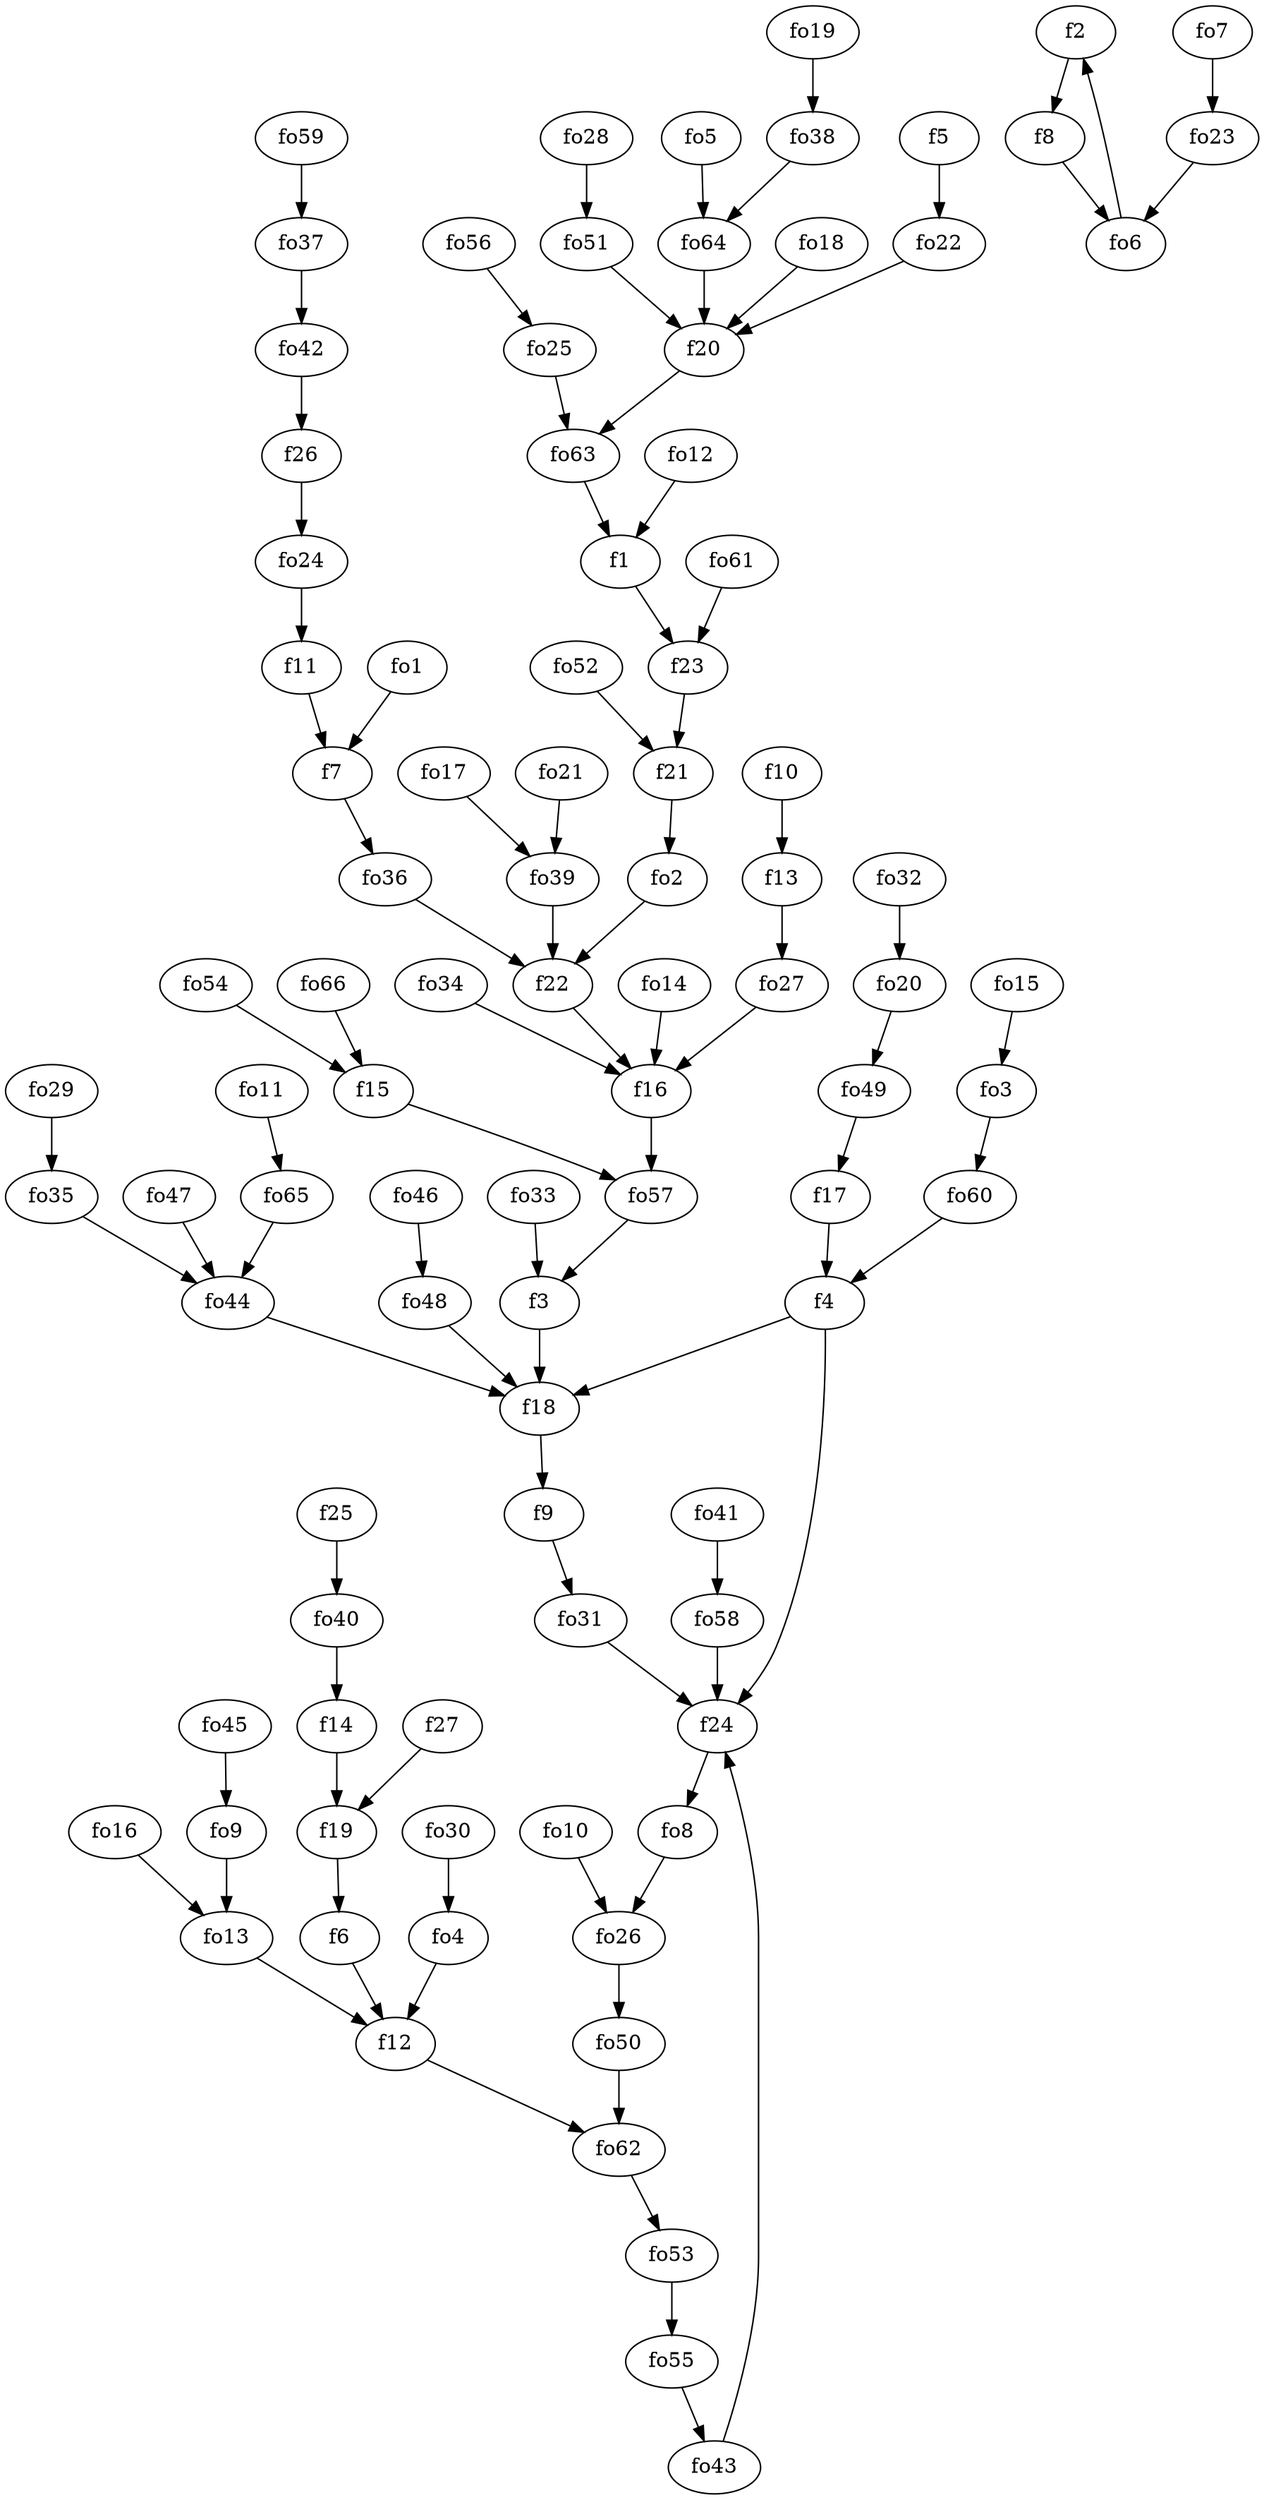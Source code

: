 strict digraph  {
f1;
f2;
f3;
f4;
f5;
f6;
f7;
f8;
f9;
f10;
f11;
f12;
f13;
f14;
f15;
f16;
f17;
f18;
f19;
f20;
f21;
f22;
f23;
f24;
f25;
f26;
f27;
fo1;
fo2;
fo3;
fo4;
fo5;
fo6;
fo7;
fo8;
fo9;
fo10;
fo11;
fo12;
fo13;
fo14;
fo15;
fo16;
fo17;
fo18;
fo19;
fo20;
fo21;
fo22;
fo23;
fo24;
fo25;
fo26;
fo27;
fo28;
fo29;
fo30;
fo31;
fo32;
fo33;
fo34;
fo35;
fo36;
fo37;
fo38;
fo39;
fo40;
fo41;
fo42;
fo43;
fo44;
fo45;
fo46;
fo47;
fo48;
fo49;
fo50;
fo51;
fo52;
fo53;
fo54;
fo55;
fo56;
fo57;
fo58;
fo59;
fo60;
fo61;
fo62;
fo63;
fo64;
fo65;
fo66;
f1 -> f23  [weight=2];
f2 -> f8  [weight=2];
f3 -> f18  [weight=2];
f4 -> f18  [weight=2];
f4 -> f24  [weight=2];
f5 -> fo22  [weight=2];
f6 -> f12  [weight=2];
f7 -> fo36  [weight=2];
f8 -> fo6  [weight=2];
f9 -> fo31  [weight=2];
f10 -> f13  [weight=2];
f11 -> f7  [weight=2];
f12 -> fo62  [weight=2];
f13 -> fo27  [weight=2];
f14 -> f19  [weight=2];
f15 -> fo57  [weight=2];
f16 -> fo57  [weight=2];
f17 -> f4  [weight=2];
f18 -> f9  [weight=2];
f19 -> f6  [weight=2];
f20 -> fo63  [weight=2];
f21 -> fo2  [weight=2];
f22 -> f16  [weight=2];
f23 -> f21  [weight=2];
f24 -> fo8  [weight=2];
f25 -> fo40  [weight=2];
f26 -> fo24  [weight=2];
f27 -> f19  [weight=2];
fo1 -> f7  [weight=2];
fo2 -> f22  [weight=2];
fo3 -> fo60  [weight=2];
fo4 -> f12  [weight=2];
fo5 -> fo64  [weight=2];
fo6 -> f2  [weight=2];
fo7 -> fo23  [weight=2];
fo8 -> fo26  [weight=2];
fo9 -> fo13  [weight=2];
fo10 -> fo26  [weight=2];
fo11 -> fo65  [weight=2];
fo12 -> f1  [weight=2];
fo13 -> f12  [weight=2];
fo14 -> f16  [weight=2];
fo15 -> fo3  [weight=2];
fo16 -> fo13  [weight=2];
fo17 -> fo39  [weight=2];
fo18 -> f20  [weight=2];
fo19 -> fo38  [weight=2];
fo20 -> fo49  [weight=2];
fo21 -> fo39  [weight=2];
fo22 -> f20  [weight=2];
fo23 -> fo6  [weight=2];
fo24 -> f11  [weight=2];
fo25 -> fo63  [weight=2];
fo26 -> fo50  [weight=2];
fo27 -> f16  [weight=2];
fo28 -> fo51  [weight=2];
fo29 -> fo35  [weight=2];
fo30 -> fo4  [weight=2];
fo31 -> f24  [weight=2];
fo32 -> fo20  [weight=2];
fo33 -> f3  [weight=2];
fo34 -> f16  [weight=2];
fo35 -> fo44  [weight=2];
fo36 -> f22  [weight=2];
fo37 -> fo42  [weight=2];
fo38 -> fo64  [weight=2];
fo39 -> f22  [weight=2];
fo40 -> f14  [weight=2];
fo41 -> fo58  [weight=2];
fo42 -> f26  [weight=2];
fo43 -> f24  [weight=2];
fo44 -> f18  [weight=2];
fo45 -> fo9  [weight=2];
fo46 -> fo48  [weight=2];
fo47 -> fo44  [weight=2];
fo48 -> f18  [weight=2];
fo49 -> f17  [weight=2];
fo50 -> fo62  [weight=2];
fo51 -> f20  [weight=2];
fo52 -> f21  [weight=2];
fo53 -> fo55  [weight=2];
fo54 -> f15  [weight=2];
fo55 -> fo43  [weight=2];
fo56 -> fo25  [weight=2];
fo57 -> f3  [weight=2];
fo58 -> f24  [weight=2];
fo59 -> fo37  [weight=2];
fo60 -> f4  [weight=2];
fo61 -> f23  [weight=2];
fo62 -> fo53  [weight=2];
fo63 -> f1  [weight=2];
fo64 -> f20  [weight=2];
fo65 -> fo44  [weight=2];
fo66 -> f15  [weight=2];
}
